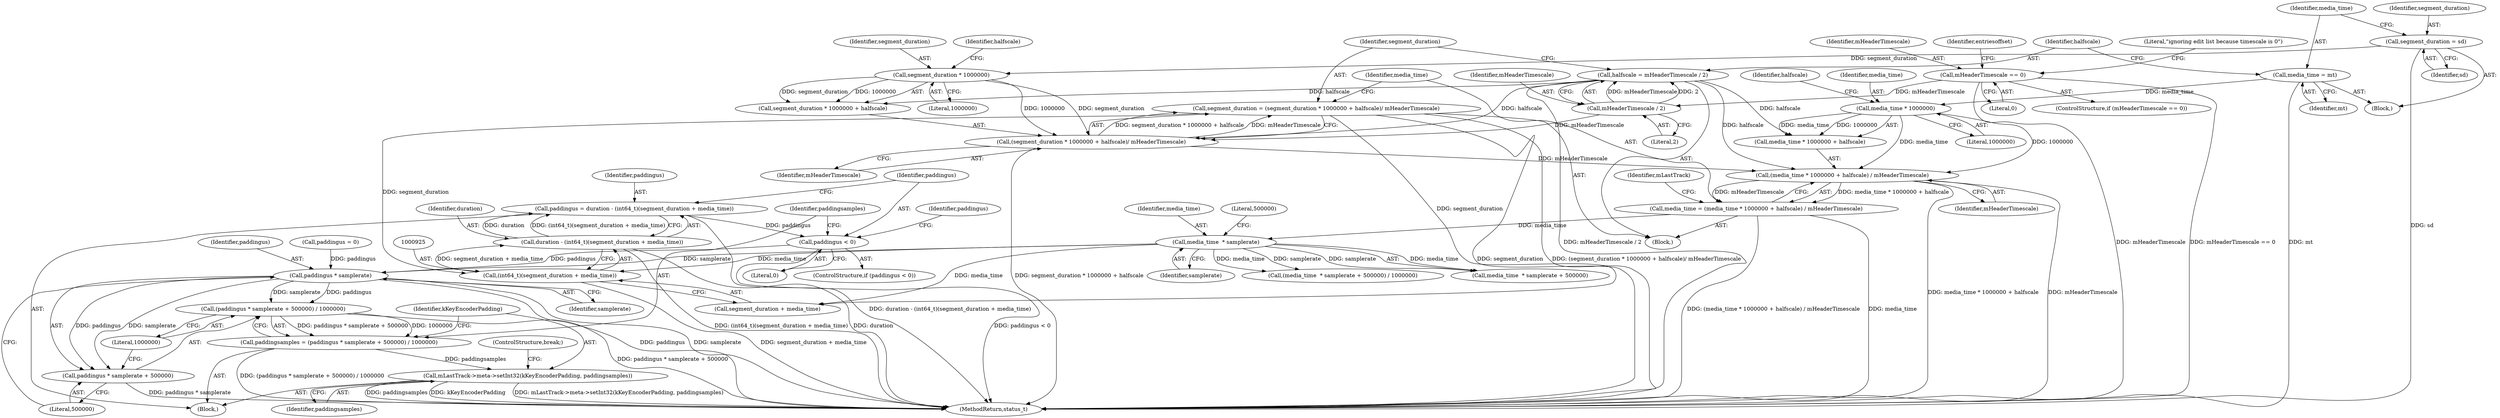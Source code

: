 digraph "0_Android_8a3a2f6ea7defe1a81bb32b3c9f3537f84749b9d@integer" {
"1000920" [label="(Call,paddingus = duration - (int64_t)(segment_duration + media_time))"];
"1000922" [label="(Call,duration - (int64_t)(segment_duration + media_time))"];
"1000924" [label="(Call,(int64_t)(segment_duration + media_time))"];
"1000869" [label="(Call,segment_duration = (segment_duration * 1000000 + halfscale)/ mHeaderTimescale)"];
"1000871" [label="(Call,(segment_duration * 1000000 + halfscale)/ mHeaderTimescale)"];
"1000873" [label="(Call,segment_duration * 1000000)"];
"1000853" [label="(Call,segment_duration = sd)"];
"1000864" [label="(Call,halfscale = mHeaderTimescale / 2)"];
"1000866" [label="(Call,mHeaderTimescale / 2)"];
"1000786" [label="(Call,mHeaderTimescale == 0)"];
"1000911" [label="(Call,media_time  * samplerate)"];
"1000878" [label="(Call,media_time = (media_time * 1000000 + halfscale) / mHeaderTimescale)"];
"1000880" [label="(Call,(media_time * 1000000 + halfscale) / mHeaderTimescale)"];
"1000882" [label="(Call,media_time * 1000000)"];
"1000856" [label="(Call,media_time = mt)"];
"1000930" [label="(Call,paddingus < 0)"];
"1000942" [label="(Call,paddingus * samplerate)"];
"1000940" [label="(Call,(paddingus * samplerate + 500000) / 1000000)"];
"1000938" [label="(Call,paddingsamples = (paddingus * samplerate + 500000) / 1000000)"];
"1000947" [label="(Call,mLastTrack->meta->setInt32(kKeyEncoderPadding, paddingsamples))"];
"1000941" [label="(Call,paddingus * samplerate + 500000)"];
"1000905" [label="(Block,)"];
"1000926" [label="(Call,segment_duration + media_time)"];
"1000868" [label="(Literal,2)"];
"1000929" [label="(ControlStructure,if (paddingus < 0))"];
"1000922" [label="(Call,duration - (int64_t)(segment_duration + media_time))"];
"1000872" [label="(Call,segment_duration * 1000000 + halfscale)"];
"1000786" [label="(Call,mHeaderTimescale == 0)"];
"1000831" [label="(Block,)"];
"1000870" [label="(Identifier,segment_duration)"];
"1000864" [label="(Call,halfscale = mHeaderTimescale / 2)"];
"1000796" [label="(Identifier,entriesoffset)"];
"1000938" [label="(Call,paddingsamples = (paddingus * samplerate + 500000) / 1000000)"];
"1000946" [label="(Literal,1000000)"];
"1000891" [label="(Identifier,mLastTrack)"];
"1000787" [label="(Identifier,mHeaderTimescale)"];
"1000912" [label="(Identifier,media_time)"];
"1000914" [label="(Literal,500000)"];
"1000943" [label="(Identifier,paddingus)"];
"1000884" [label="(Literal,1000000)"];
"1000920" [label="(Call,paddingus = duration - (int64_t)(segment_duration + media_time))"];
"1000880" [label="(Call,(media_time * 1000000 + halfscale) / mHeaderTimescale)"];
"1000858" [label="(Identifier,mt)"];
"1000947" [label="(Call,mLastTrack->meta->setInt32(kKeyEncoderPadding, paddingsamples))"];
"1000881" [label="(Call,media_time * 1000000 + halfscale)"];
"1000924" [label="(Call,(int64_t)(segment_duration + media_time))"];
"1000869" [label="(Call,segment_duration = (segment_duration * 1000000 + halfscale)/ mHeaderTimescale)"];
"1000875" [label="(Literal,1000000)"];
"1000883" [label="(Identifier,media_time)"];
"1000854" [label="(Identifier,segment_duration)"];
"1000941" [label="(Call,paddingus * samplerate + 500000)"];
"1000909" [label="(Call,(media_time  * samplerate + 500000) / 1000000)"];
"1000939" [label="(Identifier,paddingsamples)"];
"1000855" [label="(Identifier,sd)"];
"1000944" [label="(Identifier,samplerate)"];
"1000793" [label="(Block,)"];
"1000921" [label="(Identifier,paddingus)"];
"1000945" [label="(Literal,500000)"];
"1000879" [label="(Identifier,media_time)"];
"1000856" [label="(Call,media_time = mt)"];
"1000934" [label="(Call,paddingus = 0)"];
"1000873" [label="(Call,segment_duration * 1000000)"];
"1000948" [label="(Identifier,kKeyEncoderPadding)"];
"1000886" [label="(Identifier,mHeaderTimescale)"];
"1000857" [label="(Identifier,media_time)"];
"1000878" [label="(Call,media_time = (media_time * 1000000 + halfscale) / mHeaderTimescale)"];
"1000885" [label="(Identifier,halfscale)"];
"1000877" [label="(Identifier,mHeaderTimescale)"];
"1000866" [label="(Call,mHeaderTimescale / 2)"];
"1000932" [label="(Literal,0)"];
"1000940" [label="(Call,(paddingus * samplerate + 500000) / 1000000)"];
"1000865" [label="(Identifier,halfscale)"];
"1000882" [label="(Call,media_time * 1000000)"];
"1000911" [label="(Call,media_time  * samplerate)"];
"1000913" [label="(Identifier,samplerate)"];
"1000788" [label="(Literal,0)"];
"1000950" [label="(ControlStructure,break;)"];
"1000931" [label="(Identifier,paddingus)"];
"1000930" [label="(Call,paddingus < 0)"];
"1000874" [label="(Identifier,segment_duration)"];
"1000949" [label="(Identifier,paddingsamples)"];
"1000923" [label="(Identifier,duration)"];
"1000942" [label="(Call,paddingus * samplerate)"];
"1000853" [label="(Call,segment_duration = sd)"];
"1000867" [label="(Identifier,mHeaderTimescale)"];
"1000791" [label="(Literal,\"ignoring edit list because timescale is 0\")"];
"1000935" [label="(Identifier,paddingus)"];
"1000910" [label="(Call,media_time  * samplerate + 500000)"];
"1000876" [label="(Identifier,halfscale)"];
"1000871" [label="(Call,(segment_duration * 1000000 + halfscale)/ mHeaderTimescale)"];
"1000785" [label="(ControlStructure,if (mHeaderTimescale == 0))"];
"1003903" [label="(MethodReturn,status_t)"];
"1000920" -> "1000905"  [label="AST: "];
"1000920" -> "1000922"  [label="CFG: "];
"1000921" -> "1000920"  [label="AST: "];
"1000922" -> "1000920"  [label="AST: "];
"1000931" -> "1000920"  [label="CFG: "];
"1000920" -> "1003903"  [label="DDG: duration - (int64_t)(segment_duration + media_time)"];
"1000922" -> "1000920"  [label="DDG: duration"];
"1000922" -> "1000920"  [label="DDG: (int64_t)(segment_duration + media_time)"];
"1000920" -> "1000930"  [label="DDG: paddingus"];
"1000922" -> "1000924"  [label="CFG: "];
"1000923" -> "1000922"  [label="AST: "];
"1000924" -> "1000922"  [label="AST: "];
"1000922" -> "1003903"  [label="DDG: duration"];
"1000922" -> "1003903"  [label="DDG: (int64_t)(segment_duration + media_time)"];
"1000924" -> "1000922"  [label="DDG: segment_duration + media_time"];
"1000924" -> "1000926"  [label="CFG: "];
"1000925" -> "1000924"  [label="AST: "];
"1000926" -> "1000924"  [label="AST: "];
"1000924" -> "1003903"  [label="DDG: segment_duration + media_time"];
"1000869" -> "1000924"  [label="DDG: segment_duration"];
"1000911" -> "1000924"  [label="DDG: media_time"];
"1000869" -> "1000793"  [label="AST: "];
"1000869" -> "1000871"  [label="CFG: "];
"1000870" -> "1000869"  [label="AST: "];
"1000871" -> "1000869"  [label="AST: "];
"1000879" -> "1000869"  [label="CFG: "];
"1000869" -> "1003903"  [label="DDG: segment_duration"];
"1000869" -> "1003903"  [label="DDG: (segment_duration * 1000000 + halfscale)/ mHeaderTimescale"];
"1000871" -> "1000869"  [label="DDG: segment_duration * 1000000 + halfscale"];
"1000871" -> "1000869"  [label="DDG: mHeaderTimescale"];
"1000869" -> "1000926"  [label="DDG: segment_duration"];
"1000871" -> "1000877"  [label="CFG: "];
"1000872" -> "1000871"  [label="AST: "];
"1000877" -> "1000871"  [label="AST: "];
"1000871" -> "1003903"  [label="DDG: segment_duration * 1000000 + halfscale"];
"1000873" -> "1000871"  [label="DDG: segment_duration"];
"1000873" -> "1000871"  [label="DDG: 1000000"];
"1000864" -> "1000871"  [label="DDG: halfscale"];
"1000866" -> "1000871"  [label="DDG: mHeaderTimescale"];
"1000871" -> "1000880"  [label="DDG: mHeaderTimescale"];
"1000873" -> "1000872"  [label="AST: "];
"1000873" -> "1000875"  [label="CFG: "];
"1000874" -> "1000873"  [label="AST: "];
"1000875" -> "1000873"  [label="AST: "];
"1000876" -> "1000873"  [label="CFG: "];
"1000873" -> "1000872"  [label="DDG: segment_duration"];
"1000873" -> "1000872"  [label="DDG: 1000000"];
"1000853" -> "1000873"  [label="DDG: segment_duration"];
"1000853" -> "1000831"  [label="AST: "];
"1000853" -> "1000855"  [label="CFG: "];
"1000854" -> "1000853"  [label="AST: "];
"1000855" -> "1000853"  [label="AST: "];
"1000857" -> "1000853"  [label="CFG: "];
"1000853" -> "1003903"  [label="DDG: sd"];
"1000864" -> "1000793"  [label="AST: "];
"1000864" -> "1000866"  [label="CFG: "];
"1000865" -> "1000864"  [label="AST: "];
"1000866" -> "1000864"  [label="AST: "];
"1000870" -> "1000864"  [label="CFG: "];
"1000864" -> "1003903"  [label="DDG: mHeaderTimescale / 2"];
"1000866" -> "1000864"  [label="DDG: mHeaderTimescale"];
"1000866" -> "1000864"  [label="DDG: 2"];
"1000864" -> "1000872"  [label="DDG: halfscale"];
"1000864" -> "1000880"  [label="DDG: halfscale"];
"1000864" -> "1000881"  [label="DDG: halfscale"];
"1000866" -> "1000868"  [label="CFG: "];
"1000867" -> "1000866"  [label="AST: "];
"1000868" -> "1000866"  [label="AST: "];
"1000786" -> "1000866"  [label="DDG: mHeaderTimescale"];
"1000786" -> "1000785"  [label="AST: "];
"1000786" -> "1000788"  [label="CFG: "];
"1000787" -> "1000786"  [label="AST: "];
"1000788" -> "1000786"  [label="AST: "];
"1000791" -> "1000786"  [label="CFG: "];
"1000796" -> "1000786"  [label="CFG: "];
"1000786" -> "1003903"  [label="DDG: mHeaderTimescale == 0"];
"1000786" -> "1003903"  [label="DDG: mHeaderTimescale"];
"1000911" -> "1000910"  [label="AST: "];
"1000911" -> "1000913"  [label="CFG: "];
"1000912" -> "1000911"  [label="AST: "];
"1000913" -> "1000911"  [label="AST: "];
"1000914" -> "1000911"  [label="CFG: "];
"1000911" -> "1000909"  [label="DDG: media_time"];
"1000911" -> "1000909"  [label="DDG: samplerate"];
"1000911" -> "1000910"  [label="DDG: media_time"];
"1000911" -> "1000910"  [label="DDG: samplerate"];
"1000878" -> "1000911"  [label="DDG: media_time"];
"1000911" -> "1000926"  [label="DDG: media_time"];
"1000911" -> "1000942"  [label="DDG: samplerate"];
"1000878" -> "1000793"  [label="AST: "];
"1000878" -> "1000880"  [label="CFG: "];
"1000879" -> "1000878"  [label="AST: "];
"1000880" -> "1000878"  [label="AST: "];
"1000891" -> "1000878"  [label="CFG: "];
"1000878" -> "1003903"  [label="DDG: media_time"];
"1000878" -> "1003903"  [label="DDG: (media_time * 1000000 + halfscale) / mHeaderTimescale"];
"1000880" -> "1000878"  [label="DDG: media_time * 1000000 + halfscale"];
"1000880" -> "1000878"  [label="DDG: mHeaderTimescale"];
"1000880" -> "1000886"  [label="CFG: "];
"1000881" -> "1000880"  [label="AST: "];
"1000886" -> "1000880"  [label="AST: "];
"1000880" -> "1003903"  [label="DDG: media_time * 1000000 + halfscale"];
"1000880" -> "1003903"  [label="DDG: mHeaderTimescale"];
"1000882" -> "1000880"  [label="DDG: media_time"];
"1000882" -> "1000880"  [label="DDG: 1000000"];
"1000882" -> "1000881"  [label="AST: "];
"1000882" -> "1000884"  [label="CFG: "];
"1000883" -> "1000882"  [label="AST: "];
"1000884" -> "1000882"  [label="AST: "];
"1000885" -> "1000882"  [label="CFG: "];
"1000882" -> "1000881"  [label="DDG: media_time"];
"1000882" -> "1000881"  [label="DDG: 1000000"];
"1000856" -> "1000882"  [label="DDG: media_time"];
"1000856" -> "1000831"  [label="AST: "];
"1000856" -> "1000858"  [label="CFG: "];
"1000857" -> "1000856"  [label="AST: "];
"1000858" -> "1000856"  [label="AST: "];
"1000865" -> "1000856"  [label="CFG: "];
"1000856" -> "1003903"  [label="DDG: mt"];
"1000930" -> "1000929"  [label="AST: "];
"1000930" -> "1000932"  [label="CFG: "];
"1000931" -> "1000930"  [label="AST: "];
"1000932" -> "1000930"  [label="AST: "];
"1000935" -> "1000930"  [label="CFG: "];
"1000939" -> "1000930"  [label="CFG: "];
"1000930" -> "1003903"  [label="DDG: paddingus < 0"];
"1000930" -> "1000942"  [label="DDG: paddingus"];
"1000942" -> "1000941"  [label="AST: "];
"1000942" -> "1000944"  [label="CFG: "];
"1000943" -> "1000942"  [label="AST: "];
"1000944" -> "1000942"  [label="AST: "];
"1000945" -> "1000942"  [label="CFG: "];
"1000942" -> "1003903"  [label="DDG: paddingus"];
"1000942" -> "1003903"  [label="DDG: samplerate"];
"1000942" -> "1000940"  [label="DDG: paddingus"];
"1000942" -> "1000940"  [label="DDG: samplerate"];
"1000942" -> "1000941"  [label="DDG: paddingus"];
"1000942" -> "1000941"  [label="DDG: samplerate"];
"1000934" -> "1000942"  [label="DDG: paddingus"];
"1000940" -> "1000938"  [label="AST: "];
"1000940" -> "1000946"  [label="CFG: "];
"1000941" -> "1000940"  [label="AST: "];
"1000946" -> "1000940"  [label="AST: "];
"1000938" -> "1000940"  [label="CFG: "];
"1000940" -> "1003903"  [label="DDG: paddingus * samplerate + 500000"];
"1000940" -> "1000938"  [label="DDG: paddingus * samplerate + 500000"];
"1000940" -> "1000938"  [label="DDG: 1000000"];
"1000938" -> "1000905"  [label="AST: "];
"1000939" -> "1000938"  [label="AST: "];
"1000948" -> "1000938"  [label="CFG: "];
"1000938" -> "1003903"  [label="DDG: (paddingus * samplerate + 500000) / 1000000"];
"1000938" -> "1000947"  [label="DDG: paddingsamples"];
"1000947" -> "1000905"  [label="AST: "];
"1000947" -> "1000949"  [label="CFG: "];
"1000948" -> "1000947"  [label="AST: "];
"1000949" -> "1000947"  [label="AST: "];
"1000950" -> "1000947"  [label="CFG: "];
"1000947" -> "1003903"  [label="DDG: kKeyEncoderPadding"];
"1000947" -> "1003903"  [label="DDG: mLastTrack->meta->setInt32(kKeyEncoderPadding, paddingsamples)"];
"1000947" -> "1003903"  [label="DDG: paddingsamples"];
"1000941" -> "1000945"  [label="CFG: "];
"1000945" -> "1000941"  [label="AST: "];
"1000946" -> "1000941"  [label="CFG: "];
"1000941" -> "1003903"  [label="DDG: paddingus * samplerate"];
}
